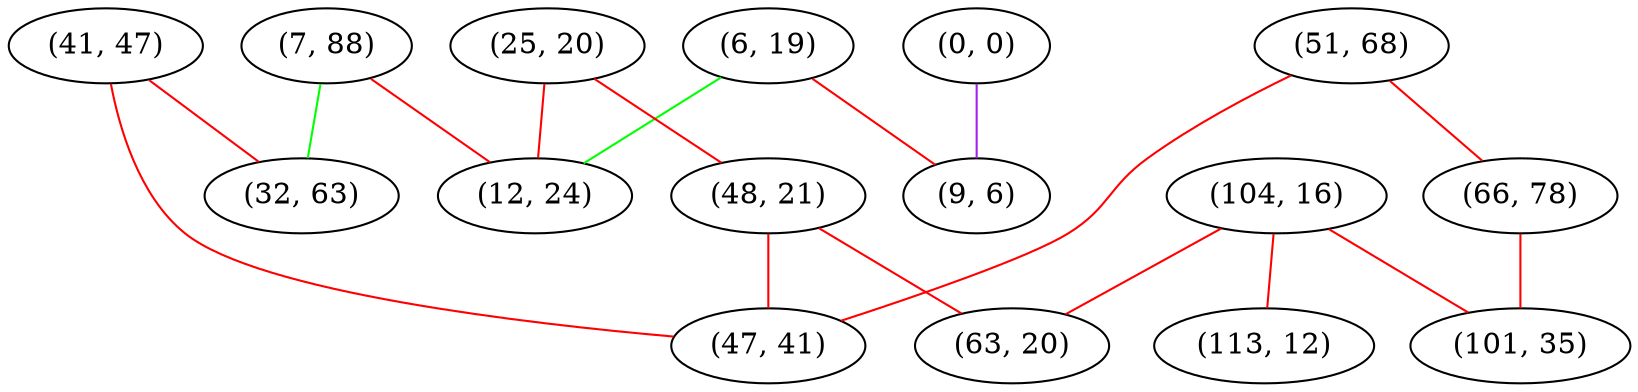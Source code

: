 graph "" {
"(6, 19)";
"(104, 16)";
"(25, 20)";
"(41, 47)";
"(51, 68)";
"(113, 12)";
"(7, 88)";
"(12, 24)";
"(0, 0)";
"(48, 21)";
"(32, 63)";
"(47, 41)";
"(63, 20)";
"(66, 78)";
"(9, 6)";
"(101, 35)";
"(6, 19)" -- "(9, 6)"  [color=red, key=0, weight=1];
"(6, 19)" -- "(12, 24)"  [color=green, key=0, weight=2];
"(104, 16)" -- "(63, 20)"  [color=red, key=0, weight=1];
"(104, 16)" -- "(113, 12)"  [color=red, key=0, weight=1];
"(104, 16)" -- "(101, 35)"  [color=red, key=0, weight=1];
"(25, 20)" -- "(48, 21)"  [color=red, key=0, weight=1];
"(25, 20)" -- "(12, 24)"  [color=red, key=0, weight=1];
"(41, 47)" -- "(32, 63)"  [color=red, key=0, weight=1];
"(41, 47)" -- "(47, 41)"  [color=red, key=0, weight=1];
"(51, 68)" -- "(66, 78)"  [color=red, key=0, weight=1];
"(51, 68)" -- "(47, 41)"  [color=red, key=0, weight=1];
"(7, 88)" -- "(32, 63)"  [color=green, key=0, weight=2];
"(7, 88)" -- "(12, 24)"  [color=red, key=0, weight=1];
"(0, 0)" -- "(9, 6)"  [color=purple, key=0, weight=4];
"(48, 21)" -- "(63, 20)"  [color=red, key=0, weight=1];
"(48, 21)" -- "(47, 41)"  [color=red, key=0, weight=1];
"(66, 78)" -- "(101, 35)"  [color=red, key=0, weight=1];
}
